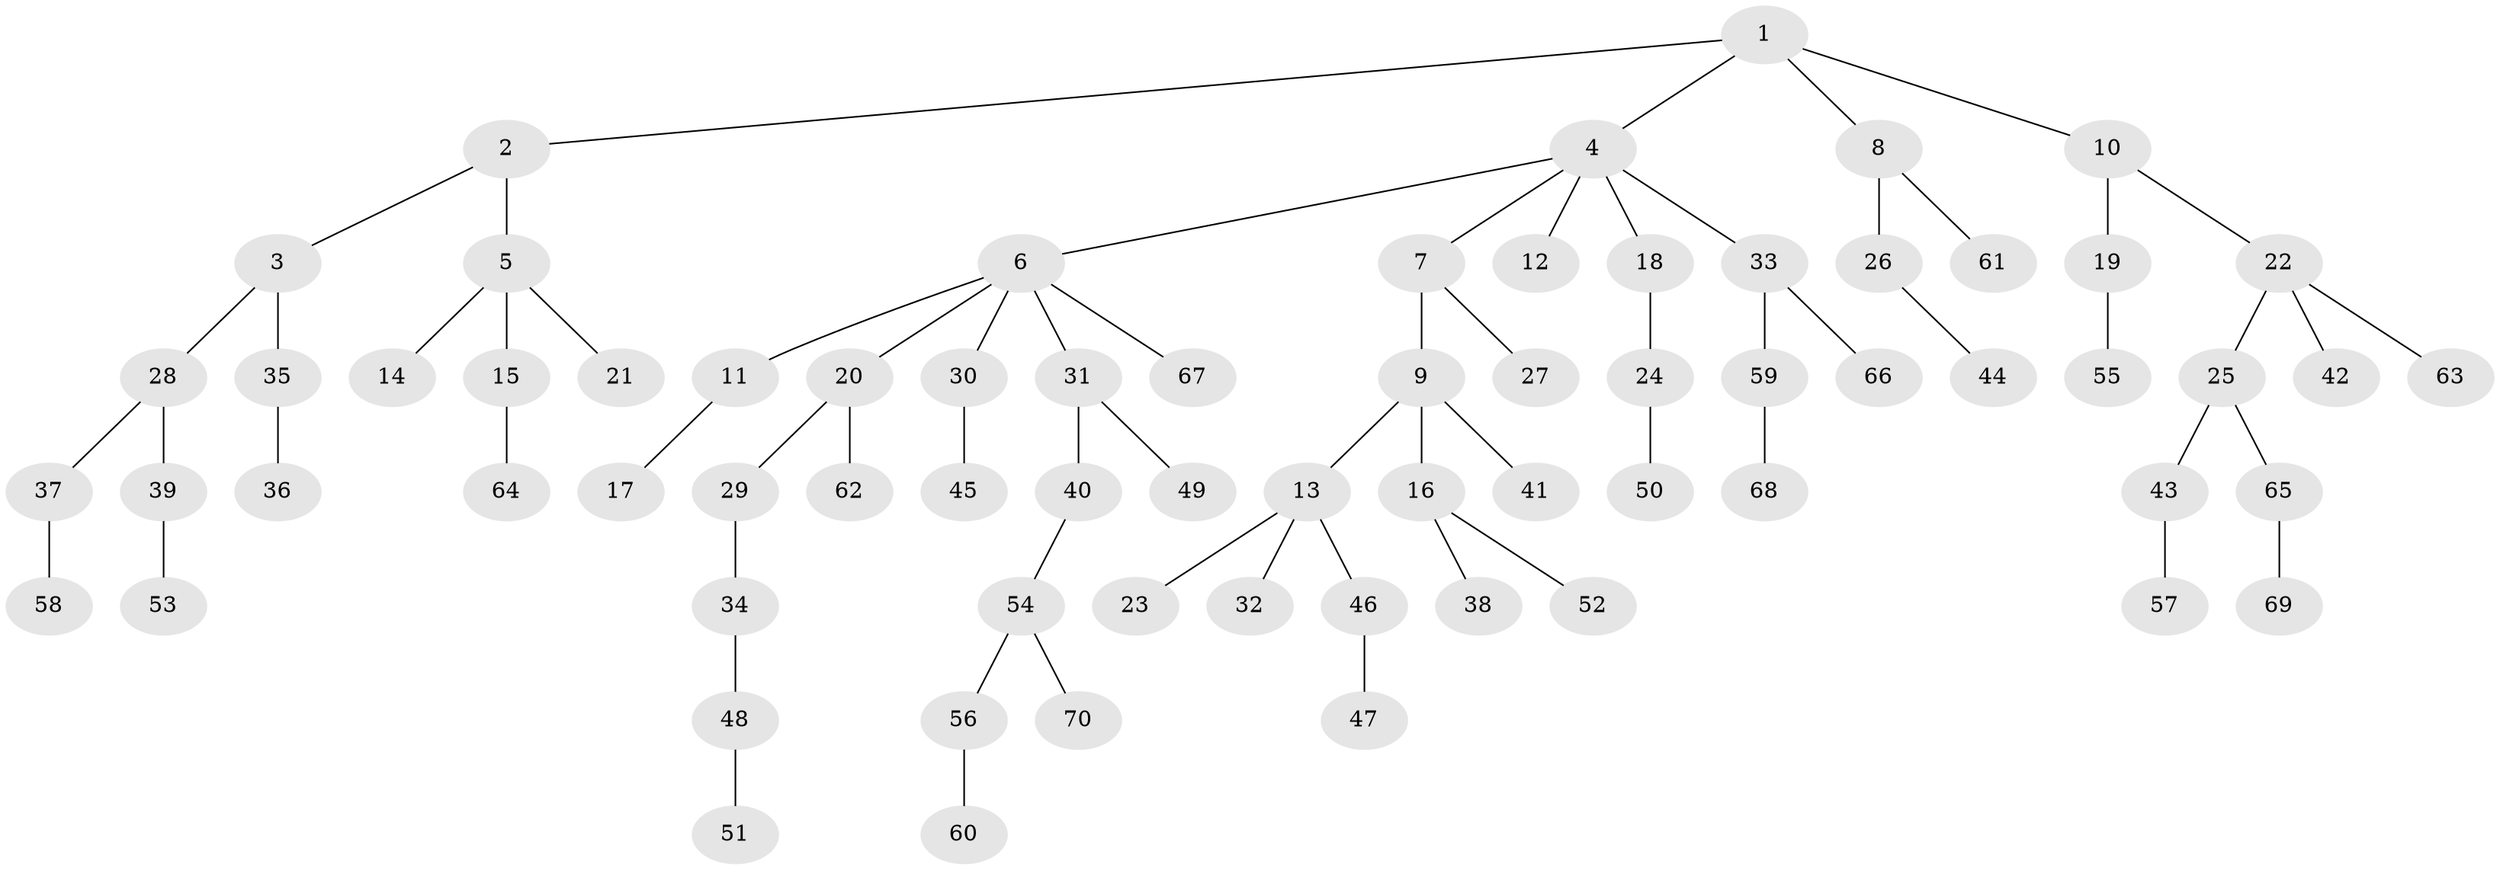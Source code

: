 // coarse degree distribution, {3: 0.17142857142857143, 5: 0.08571428571428572, 1: 0.4857142857142857, 2: 0.2571428571428571}
// Generated by graph-tools (version 1.1) at 2025/37/03/04/25 23:37:29]
// undirected, 70 vertices, 69 edges
graph export_dot {
  node [color=gray90,style=filled];
  1;
  2;
  3;
  4;
  5;
  6;
  7;
  8;
  9;
  10;
  11;
  12;
  13;
  14;
  15;
  16;
  17;
  18;
  19;
  20;
  21;
  22;
  23;
  24;
  25;
  26;
  27;
  28;
  29;
  30;
  31;
  32;
  33;
  34;
  35;
  36;
  37;
  38;
  39;
  40;
  41;
  42;
  43;
  44;
  45;
  46;
  47;
  48;
  49;
  50;
  51;
  52;
  53;
  54;
  55;
  56;
  57;
  58;
  59;
  60;
  61;
  62;
  63;
  64;
  65;
  66;
  67;
  68;
  69;
  70;
  1 -- 2;
  1 -- 4;
  1 -- 8;
  1 -- 10;
  2 -- 3;
  2 -- 5;
  3 -- 28;
  3 -- 35;
  4 -- 6;
  4 -- 7;
  4 -- 12;
  4 -- 18;
  4 -- 33;
  5 -- 14;
  5 -- 15;
  5 -- 21;
  6 -- 11;
  6 -- 20;
  6 -- 30;
  6 -- 31;
  6 -- 67;
  7 -- 9;
  7 -- 27;
  8 -- 26;
  8 -- 61;
  9 -- 13;
  9 -- 16;
  9 -- 41;
  10 -- 19;
  10 -- 22;
  11 -- 17;
  13 -- 23;
  13 -- 32;
  13 -- 46;
  15 -- 64;
  16 -- 38;
  16 -- 52;
  18 -- 24;
  19 -- 55;
  20 -- 29;
  20 -- 62;
  22 -- 25;
  22 -- 42;
  22 -- 63;
  24 -- 50;
  25 -- 43;
  25 -- 65;
  26 -- 44;
  28 -- 37;
  28 -- 39;
  29 -- 34;
  30 -- 45;
  31 -- 40;
  31 -- 49;
  33 -- 59;
  33 -- 66;
  34 -- 48;
  35 -- 36;
  37 -- 58;
  39 -- 53;
  40 -- 54;
  43 -- 57;
  46 -- 47;
  48 -- 51;
  54 -- 56;
  54 -- 70;
  56 -- 60;
  59 -- 68;
  65 -- 69;
}
